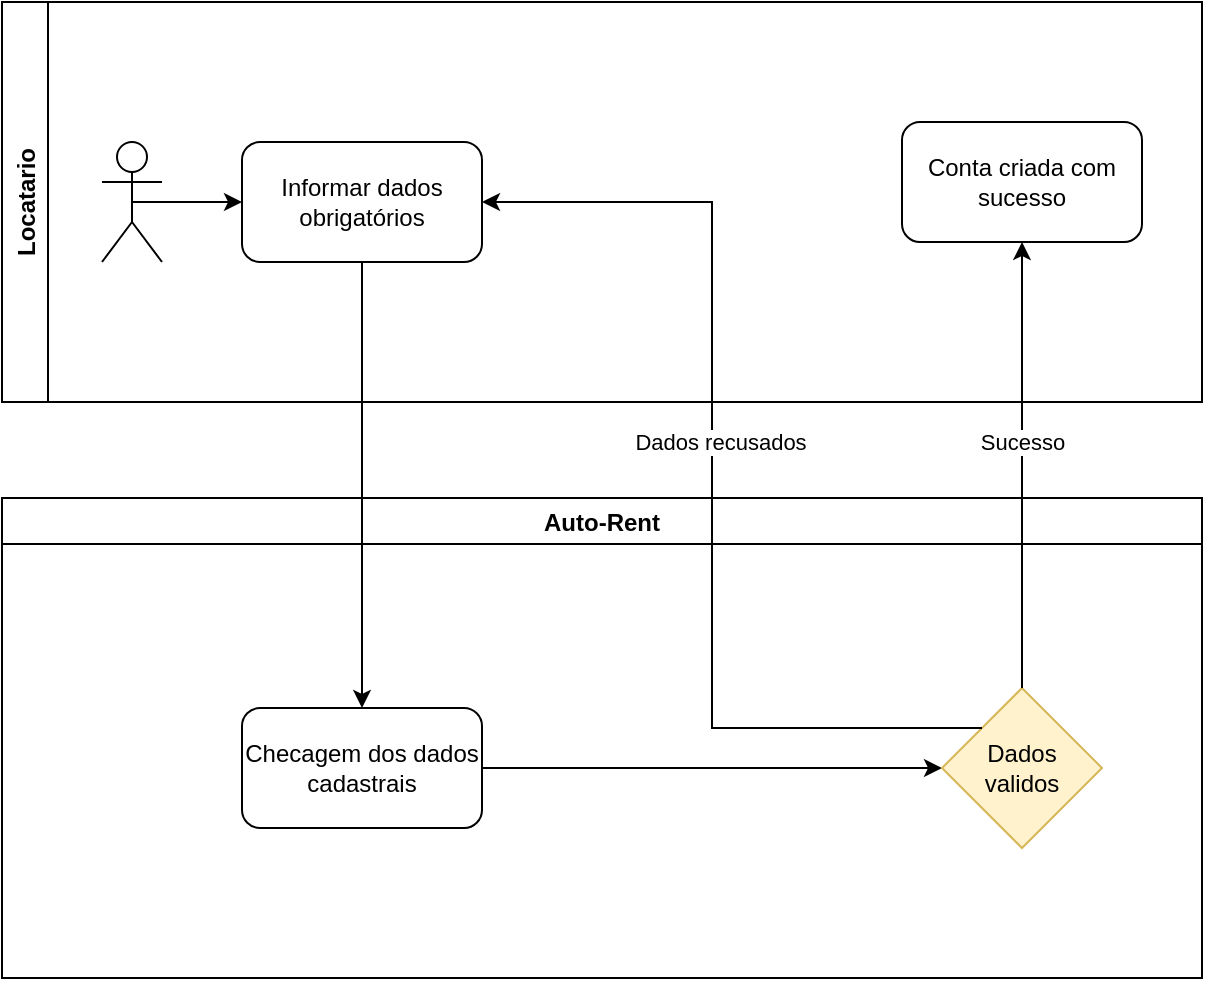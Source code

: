 <mxfile version="17.1.1" type="github">
  <diagram id="QY2IcG3Q2hbOiHZ_Ddlb" name="Page-1">
    <mxGraphModel dx="868" dy="482" grid="1" gridSize="10" guides="1" tooltips="1" connect="1" arrows="1" fold="1" page="1" pageScale="1" pageWidth="827" pageHeight="1169" math="0" shadow="0">
      <root>
        <mxCell id="0" />
        <mxCell id="1" parent="0" />
        <mxCell id="yo7VVVuzdkt2Id4pDzLs-1" value="Locatario" style="swimlane;horizontal=0;" parent="1" vertex="1">
          <mxGeometry x="40" y="10" width="600" height="200" as="geometry">
            <mxRectangle x="40" y="40" width="30" height="70" as="alternateBounds" />
          </mxGeometry>
        </mxCell>
        <mxCell id="yo7VVVuzdkt2Id4pDzLs-2" style="edgeStyle=orthogonalEdgeStyle;rounded=0;orthogonalLoop=1;jettySize=auto;html=1;exitX=0.5;exitY=0.5;exitDx=0;exitDy=0;exitPerimeter=0;entryX=0;entryY=0.5;entryDx=0;entryDy=0;" parent="yo7VVVuzdkt2Id4pDzLs-1" source="yo7VVVuzdkt2Id4pDzLs-3" target="yo7VVVuzdkt2Id4pDzLs-4" edge="1">
          <mxGeometry relative="1" as="geometry" />
        </mxCell>
        <mxCell id="yo7VVVuzdkt2Id4pDzLs-3" value="" style="shape=umlActor;verticalLabelPosition=bottom;verticalAlign=top;html=1;outlineConnect=0;" parent="yo7VVVuzdkt2Id4pDzLs-1" vertex="1">
          <mxGeometry x="50" y="70" width="30" height="60" as="geometry" />
        </mxCell>
        <mxCell id="yo7VVVuzdkt2Id4pDzLs-4" value="Informar dados obrigatórios" style="rounded=1;whiteSpace=wrap;html=1;" parent="yo7VVVuzdkt2Id4pDzLs-1" vertex="1">
          <mxGeometry x="120" y="70" width="120" height="60" as="geometry" />
        </mxCell>
        <mxCell id="yo7VVVuzdkt2Id4pDzLs-53" value="Conta criada com sucesso" style="rounded=1;whiteSpace=wrap;html=1;" parent="yo7VVVuzdkt2Id4pDzLs-1" vertex="1">
          <mxGeometry x="450" y="60" width="120" height="60" as="geometry" />
        </mxCell>
        <mxCell id="yo7VVVuzdkt2Id4pDzLs-22" value="Auto-Rent" style="swimlane;" parent="1" vertex="1">
          <mxGeometry x="40" y="258" width="600" height="240" as="geometry" />
        </mxCell>
        <mxCell id="yo7VVVuzdkt2Id4pDzLs-56" style="edgeStyle=orthogonalEdgeStyle;rounded=0;orthogonalLoop=1;jettySize=auto;html=1;entryX=0;entryY=0.5;entryDx=0;entryDy=0;" parent="yo7VVVuzdkt2Id4pDzLs-22" source="yo7VVVuzdkt2Id4pDzLs-26" target="yo7VVVuzdkt2Id4pDzLs-27" edge="1">
          <mxGeometry relative="1" as="geometry" />
        </mxCell>
        <mxCell id="yo7VVVuzdkt2Id4pDzLs-26" value="Checagem dos dados cadastrais" style="rounded=1;whiteSpace=wrap;html=1;" parent="yo7VVVuzdkt2Id4pDzLs-22" vertex="1">
          <mxGeometry x="120" y="105" width="120" height="60" as="geometry" />
        </mxCell>
        <mxCell id="yo7VVVuzdkt2Id4pDzLs-27" value="Dados &lt;br&gt;validos" style="rhombus;whiteSpace=wrap;html=1;fillColor=#fff2cc;strokeColor=#d6b656;" parent="yo7VVVuzdkt2Id4pDzLs-22" vertex="1">
          <mxGeometry x="470" y="95" width="80" height="80" as="geometry" />
        </mxCell>
        <mxCell id="yo7VVVuzdkt2Id4pDzLs-55" style="edgeStyle=orthogonalEdgeStyle;rounded=0;orthogonalLoop=1;jettySize=auto;html=1;entryX=0.5;entryY=0;entryDx=0;entryDy=0;" parent="1" source="yo7VVVuzdkt2Id4pDzLs-4" target="yo7VVVuzdkt2Id4pDzLs-26" edge="1">
          <mxGeometry relative="1" as="geometry" />
        </mxCell>
        <mxCell id="yo7VVVuzdkt2Id4pDzLs-57" style="edgeStyle=orthogonalEdgeStyle;rounded=0;orthogonalLoop=1;jettySize=auto;html=1;entryX=0.5;entryY=1;entryDx=0;entryDy=0;" parent="1" source="yo7VVVuzdkt2Id4pDzLs-27" target="yo7VVVuzdkt2Id4pDzLs-53" edge="1">
          <mxGeometry relative="1" as="geometry" />
        </mxCell>
        <mxCell id="yo7VVVuzdkt2Id4pDzLs-58" value="Sucesso" style="edgeLabel;html=1;align=center;verticalAlign=middle;resizable=0;points=[];" parent="yo7VVVuzdkt2Id4pDzLs-57" vertex="1" connectable="0">
          <mxGeometry x="0.176" y="-1" relative="1" as="geometry">
            <mxPoint x="-1" y="8" as="offset" />
          </mxGeometry>
        </mxCell>
        <mxCell id="yo7VVVuzdkt2Id4pDzLs-62" style="edgeStyle=orthogonalEdgeStyle;rounded=0;orthogonalLoop=1;jettySize=auto;html=1;exitX=0;exitY=0;exitDx=0;exitDy=0;entryX=1;entryY=0.5;entryDx=0;entryDy=0;" parent="1" source="yo7VVVuzdkt2Id4pDzLs-27" target="yo7VVVuzdkt2Id4pDzLs-4" edge="1">
          <mxGeometry relative="1" as="geometry" />
        </mxCell>
        <mxCell id="DDJNuOkjFnU3IYlb2bml-1" value="Dados recusados" style="edgeLabel;html=1;align=center;verticalAlign=middle;resizable=0;points=[];" parent="yo7VVVuzdkt2Id4pDzLs-62" vertex="1" connectable="0">
          <mxGeometry x="0.107" y="-4" relative="1" as="geometry">
            <mxPoint y="6" as="offset" />
          </mxGeometry>
        </mxCell>
      </root>
    </mxGraphModel>
  </diagram>
</mxfile>
